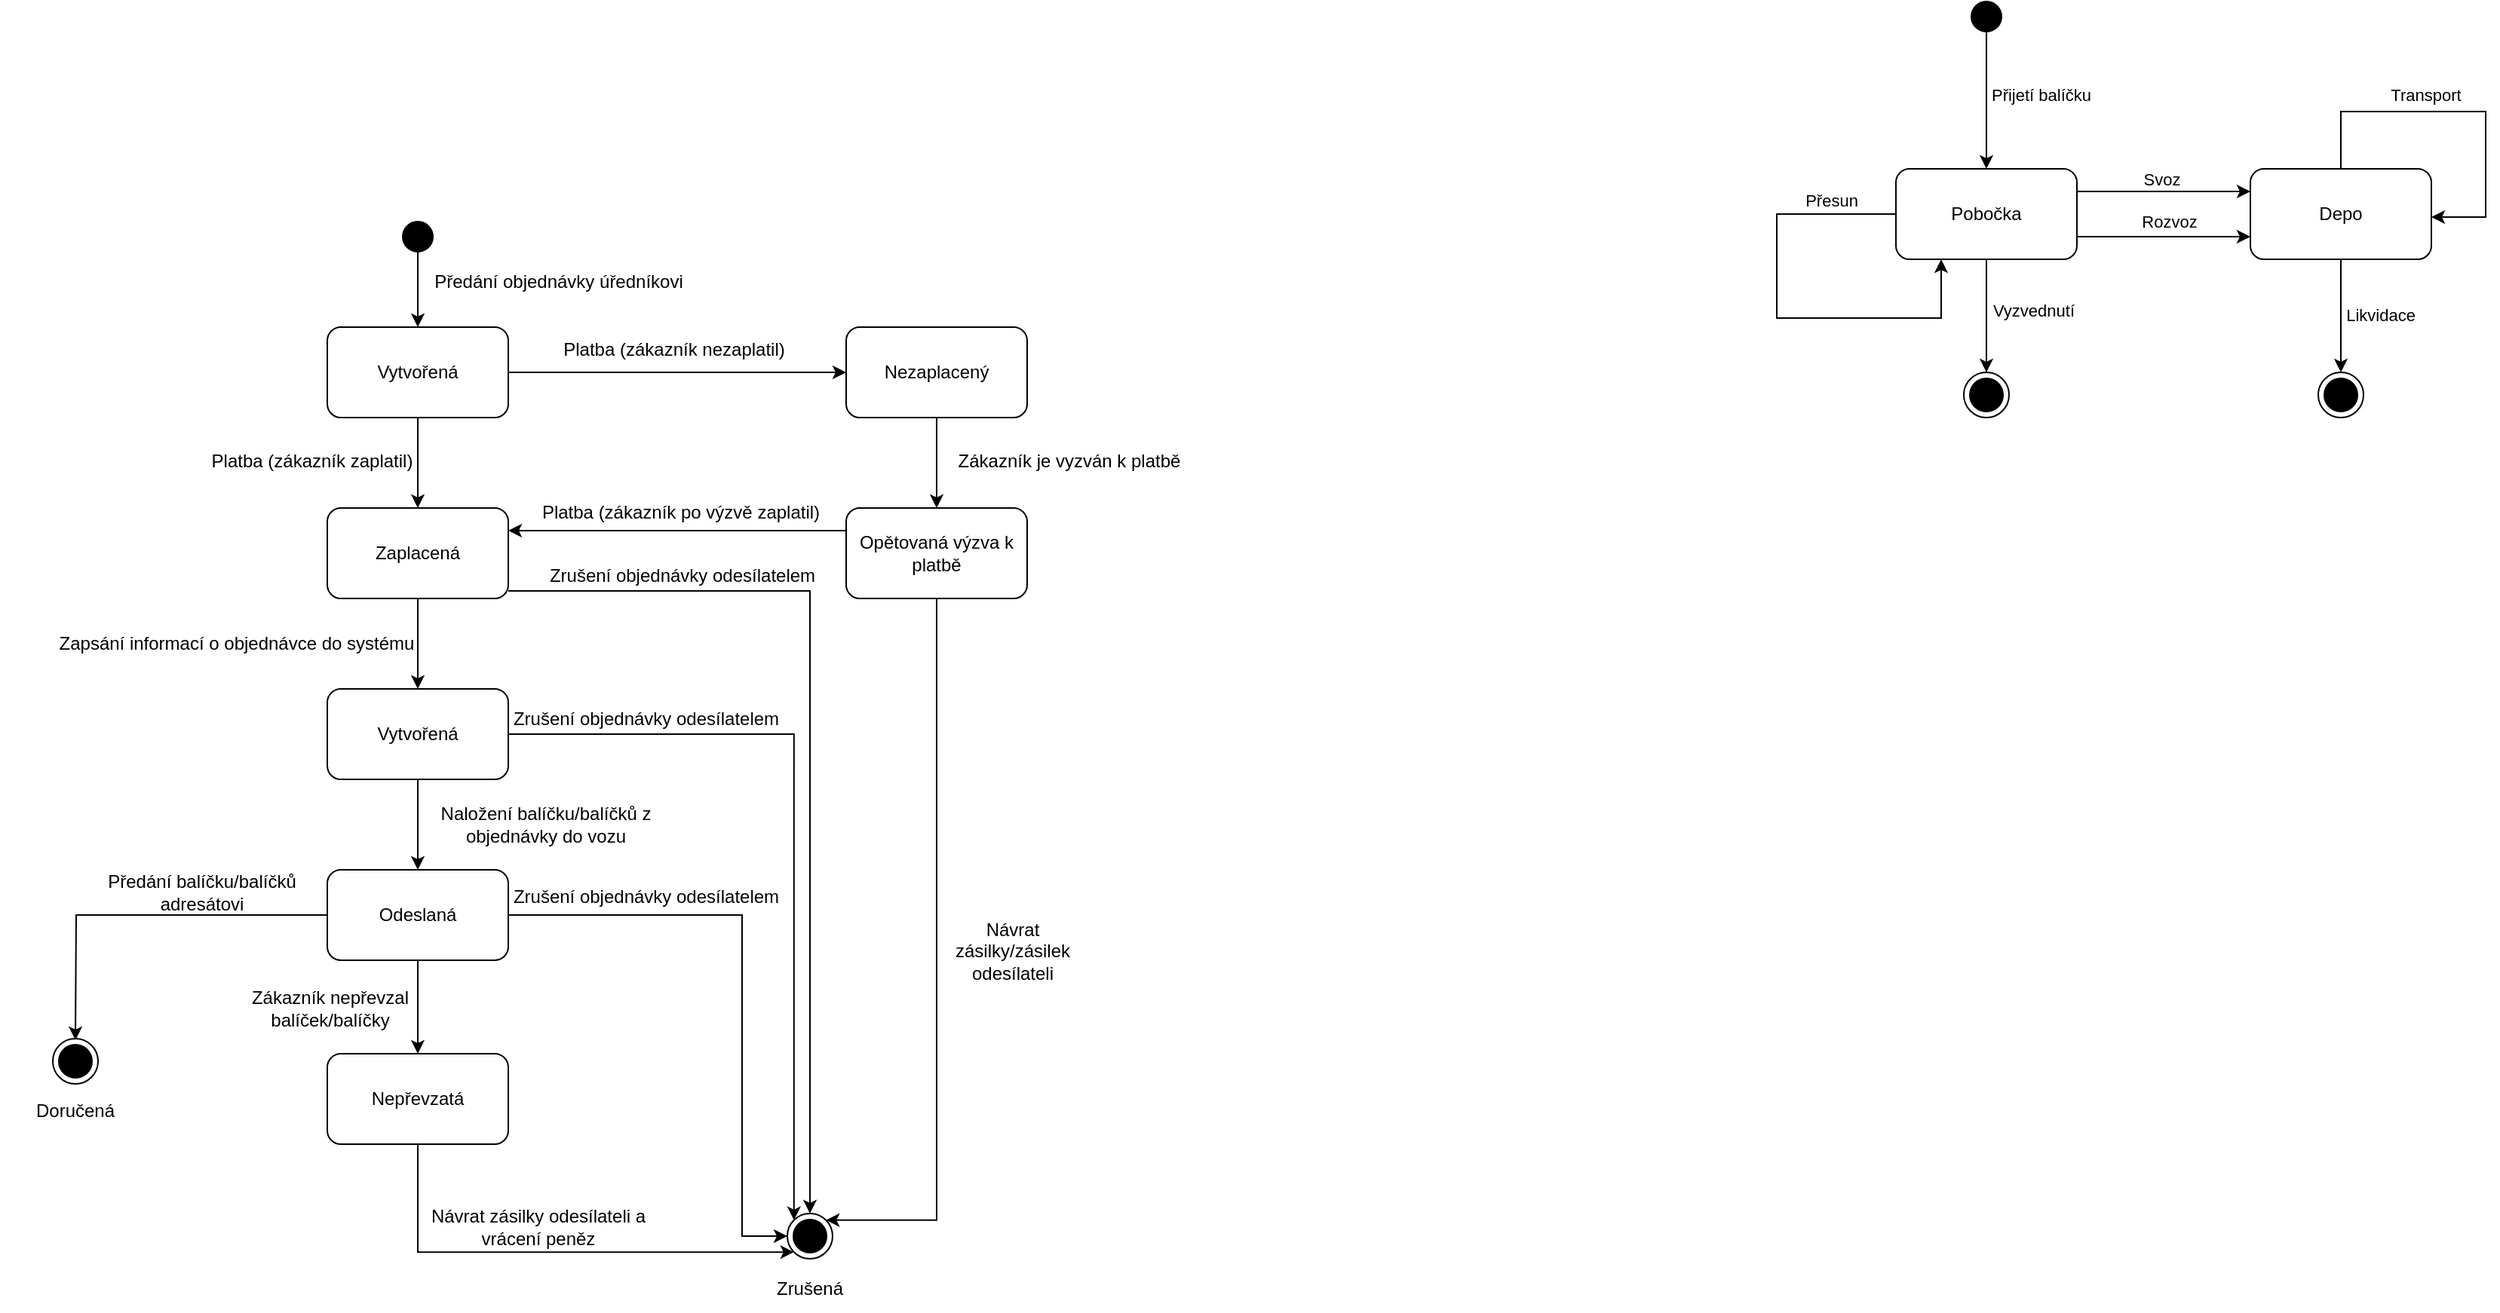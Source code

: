 <mxfile version="20.6.0" type="github">
  <diagram id="rpR0K2U36Uah1vizuBD5" name="Stránka-1">
    <mxGraphModel dx="1554" dy="1046" grid="0" gridSize="10" guides="1" tooltips="1" connect="1" arrows="1" fold="1" page="0" pageScale="1" pageWidth="1654" pageHeight="1169" math="0" shadow="0">
      <root>
        <mxCell id="0" />
        <mxCell id="1" parent="0" />
        <mxCell id="-f5b54AEYecCwIpN4mBD-33" style="edgeStyle=orthogonalEdgeStyle;rounded=0;orthogonalLoop=1;jettySize=auto;html=1;entryX=0.5;entryY=0;entryDx=0;entryDy=0;" parent="1" source="-f5b54AEYecCwIpN4mBD-25" target="-f5b54AEYecCwIpN4mBD-28" edge="1">
          <mxGeometry relative="1" as="geometry" />
        </mxCell>
        <mxCell id="-f5b54AEYecCwIpN4mBD-25" value="Vytvořená" style="rounded=1;whiteSpace=wrap;html=1;shadow=0;strokeColor=#000000;fillColor=#FFFFFF;" parent="1" vertex="1">
          <mxGeometry x="90" y="100" width="120" height="60" as="geometry" />
        </mxCell>
        <mxCell id="-f5b54AEYecCwIpN4mBD-31" style="edgeStyle=orthogonalEdgeStyle;rounded=0;orthogonalLoop=1;jettySize=auto;html=1;" parent="1" source="-f5b54AEYecCwIpN4mBD-26" target="-f5b54AEYecCwIpN4mBD-25" edge="1">
          <mxGeometry relative="1" as="geometry" />
        </mxCell>
        <mxCell id="-f5b54AEYecCwIpN4mBD-26" value="" style="ellipse;whiteSpace=wrap;html=1;aspect=fixed;fillColor=#000000;" parent="1" vertex="1">
          <mxGeometry x="140" y="30" width="20" height="20" as="geometry" />
        </mxCell>
        <mxCell id="-f5b54AEYecCwIpN4mBD-35" style="edgeStyle=orthogonalEdgeStyle;rounded=0;orthogonalLoop=1;jettySize=auto;html=1;entryX=0.5;entryY=0;entryDx=0;entryDy=0;" parent="1" source="-f5b54AEYecCwIpN4mBD-28" target="-f5b54AEYecCwIpN4mBD-29" edge="1">
          <mxGeometry relative="1" as="geometry" />
        </mxCell>
        <mxCell id="Tsy4HKC1q9n_s2O4C_9x-28" style="edgeStyle=orthogonalEdgeStyle;rounded=0;orthogonalLoop=1;jettySize=auto;html=1;entryX=0.5;entryY=0;entryDx=0;entryDy=0;" parent="1" source="-f5b54AEYecCwIpN4mBD-28" target="fB1UDGMZwwPNRB_myWk4-7" edge="1">
          <mxGeometry relative="1" as="geometry">
            <Array as="points">
              <mxPoint x="410" y="275" />
            </Array>
          </mxGeometry>
        </mxCell>
        <mxCell id="-f5b54AEYecCwIpN4mBD-28" value="Zaplacená" style="rounded=1;whiteSpace=wrap;html=1;shadow=0;strokeColor=#000000;fillColor=#FFFFFF;" parent="1" vertex="1">
          <mxGeometry x="90" y="220" width="120" height="60" as="geometry" />
        </mxCell>
        <mxCell id="-f5b54AEYecCwIpN4mBD-36" style="edgeStyle=orthogonalEdgeStyle;rounded=0;orthogonalLoop=1;jettySize=auto;html=1;entryX=0.5;entryY=0;entryDx=0;entryDy=0;" parent="1" source="-f5b54AEYecCwIpN4mBD-29" target="-f5b54AEYecCwIpN4mBD-30" edge="1">
          <mxGeometry relative="1" as="geometry" />
        </mxCell>
        <mxCell id="Tsy4HKC1q9n_s2O4C_9x-27" style="edgeStyle=orthogonalEdgeStyle;rounded=0;orthogonalLoop=1;jettySize=auto;html=1;entryX=0;entryY=0;entryDx=0;entryDy=0;" parent="1" source="-f5b54AEYecCwIpN4mBD-29" target="fB1UDGMZwwPNRB_myWk4-7" edge="1">
          <mxGeometry relative="1" as="geometry" />
        </mxCell>
        <mxCell id="-f5b54AEYecCwIpN4mBD-29" value="Vytvořená" style="rounded=1;whiteSpace=wrap;html=1;shadow=0;strokeColor=#000000;fillColor=#FFFFFF;" parent="1" vertex="1">
          <mxGeometry x="90" y="340" width="120" height="60" as="geometry" />
        </mxCell>
        <mxCell id="-f5b54AEYecCwIpN4mBD-37" style="edgeStyle=orthogonalEdgeStyle;rounded=0;orthogonalLoop=1;jettySize=auto;html=1;entryX=0.5;entryY=0;entryDx=0;entryDy=0;" parent="1" source="-f5b54AEYecCwIpN4mBD-30" edge="1">
          <mxGeometry relative="1" as="geometry">
            <mxPoint x="-77" y="573" as="targetPoint" />
          </mxGeometry>
        </mxCell>
        <mxCell id="Tsy4HKC1q9n_s2O4C_9x-5" style="edgeStyle=orthogonalEdgeStyle;rounded=0;orthogonalLoop=1;jettySize=auto;html=1;entryX=0;entryY=0.5;entryDx=0;entryDy=0;" parent="1" source="-f5b54AEYecCwIpN4mBD-30" target="fB1UDGMZwwPNRB_myWk4-7" edge="1">
          <mxGeometry relative="1" as="geometry">
            <mxPoint x="365.059" y="807" as="targetPoint" />
            <Array as="points">
              <mxPoint x="365" y="490" />
              <mxPoint x="365" y="703" />
            </Array>
          </mxGeometry>
        </mxCell>
        <mxCell id="Tsy4HKC1q9n_s2O4C_9x-11" style="edgeStyle=orthogonalEdgeStyle;rounded=0;orthogonalLoop=1;jettySize=auto;html=1;" parent="1" source="-f5b54AEYecCwIpN4mBD-30" target="fB1UDGMZwwPNRB_myWk4-4" edge="1">
          <mxGeometry relative="1" as="geometry" />
        </mxCell>
        <mxCell id="-f5b54AEYecCwIpN4mBD-30" value="Odeslaná" style="rounded=1;whiteSpace=wrap;html=1;shadow=0;strokeColor=#000000;fillColor=#FFFFFF;" parent="1" vertex="1">
          <mxGeometry x="90" y="460" width="120" height="60" as="geometry" />
        </mxCell>
        <mxCell id="-f5b54AEYecCwIpN4mBD-32" value="Předání objednávky úředníkovi" style="text;html=1;strokeColor=none;fillColor=none;align=center;verticalAlign=middle;whiteSpace=wrap;rounded=0;shadow=0;" parent="1" vertex="1">
          <mxGeometry x="155" y="55" width="177" height="30" as="geometry" />
        </mxCell>
        <mxCell id="-f5b54AEYecCwIpN4mBD-38" value="Platba (zákazník zaplatil)" style="text;html=1;strokeColor=none;fillColor=none;align=center;verticalAlign=middle;whiteSpace=wrap;rounded=0;shadow=0;" parent="1" vertex="1">
          <mxGeometry x="10" y="174" width="140" height="30" as="geometry" />
        </mxCell>
        <mxCell id="-f5b54AEYecCwIpN4mBD-39" value="Zapsání informací o objednávce do systému" style="text;html=1;strokeColor=none;fillColor=none;align=center;verticalAlign=middle;whiteSpace=wrap;rounded=0;shadow=0;" parent="1" vertex="1">
          <mxGeometry x="-90" y="295" width="240" height="30" as="geometry" />
        </mxCell>
        <mxCell id="-f5b54AEYecCwIpN4mBD-40" value="Naložení balíčku/balíčků z objednávky do vozu" style="text;html=1;strokeColor=none;fillColor=none;align=center;verticalAlign=middle;whiteSpace=wrap;rounded=0;shadow=0;" parent="1" vertex="1">
          <mxGeometry x="150" y="415" width="170" height="30" as="geometry" />
        </mxCell>
        <mxCell id="-f5b54AEYecCwIpN4mBD-43" value="Předání balíčku/balíčků adresátovi" style="text;html=1;strokeColor=none;fillColor=none;align=center;verticalAlign=middle;whiteSpace=wrap;rounded=0;shadow=0;" parent="1" vertex="1">
          <mxGeometry x="-68" y="460" width="150" height="30" as="geometry" />
        </mxCell>
        <mxCell id="-f5b54AEYecCwIpN4mBD-46" value="Nezaplacený" style="rounded=1;whiteSpace=wrap;html=1;shadow=0;strokeColor=#000000;fillColor=#FFFFFF;" parent="1" vertex="1">
          <mxGeometry x="434" y="100" width="120" height="60" as="geometry" />
        </mxCell>
        <mxCell id="-f5b54AEYecCwIpN4mBD-47" value="" style="endArrow=classic;html=1;rounded=0;exitX=1;exitY=0.5;exitDx=0;exitDy=0;entryX=0;entryY=0.5;entryDx=0;entryDy=0;" parent="1" source="-f5b54AEYecCwIpN4mBD-25" target="-f5b54AEYecCwIpN4mBD-46" edge="1">
          <mxGeometry width="50" height="50" relative="1" as="geometry">
            <mxPoint x="290" y="190" as="sourcePoint" />
            <mxPoint x="340" y="140" as="targetPoint" />
            <Array as="points">
              <mxPoint x="390" y="130" />
            </Array>
          </mxGeometry>
        </mxCell>
        <mxCell id="-f5b54AEYecCwIpN4mBD-48" value="Platba (zákazník nezaplatil)" style="text;html=1;strokeColor=none;fillColor=none;align=center;verticalAlign=middle;whiteSpace=wrap;rounded=0;shadow=0;" parent="1" vertex="1">
          <mxGeometry x="240" y="100" width="160" height="30" as="geometry" />
        </mxCell>
        <mxCell id="Tsy4HKC1q9n_s2O4C_9x-15" style="edgeStyle=orthogonalEdgeStyle;rounded=0;orthogonalLoop=1;jettySize=auto;html=1;entryX=0;entryY=1;entryDx=0;entryDy=0;" parent="1" source="fB1UDGMZwwPNRB_myWk4-4" target="fB1UDGMZwwPNRB_myWk4-7" edge="1">
          <mxGeometry relative="1" as="geometry">
            <mxPoint x="333" y="777" as="targetPoint" />
            <Array as="points">
              <mxPoint x="150" y="714" />
            </Array>
          </mxGeometry>
        </mxCell>
        <mxCell id="fB1UDGMZwwPNRB_myWk4-4" value="Nepřevzatá" style="rounded=1;whiteSpace=wrap;html=1;shadow=0;strokeColor=#000000;fillColor=#FFFFFF;" parent="1" vertex="1">
          <mxGeometry x="90" y="582" width="120" height="60" as="geometry" />
        </mxCell>
        <mxCell id="fB1UDGMZwwPNRB_myWk4-7" value="" style="ellipse;html=1;shape=endState;fillColor=#000000;strokeColor=default;" parent="1" vertex="1">
          <mxGeometry x="395" y="688" width="30" height="30" as="geometry" />
        </mxCell>
        <mxCell id="Tsy4HKC1q9n_s2O4C_9x-19" style="edgeStyle=orthogonalEdgeStyle;rounded=0;orthogonalLoop=1;jettySize=auto;html=1;entryX=1;entryY=0.25;entryDx=0;entryDy=0;" parent="1" source="fB1UDGMZwwPNRB_myWk4-8" target="-f5b54AEYecCwIpN4mBD-28" edge="1">
          <mxGeometry relative="1" as="geometry">
            <Array as="points">
              <mxPoint x="372" y="235" />
              <mxPoint x="372" y="235" />
            </Array>
          </mxGeometry>
        </mxCell>
        <mxCell id="Tsy4HKC1q9n_s2O4C_9x-30" style="edgeStyle=orthogonalEdgeStyle;rounded=0;orthogonalLoop=1;jettySize=auto;html=1;entryX=1;entryY=0;entryDx=0;entryDy=0;" parent="1" source="fB1UDGMZwwPNRB_myWk4-8" target="fB1UDGMZwwPNRB_myWk4-7" edge="1">
          <mxGeometry relative="1" as="geometry">
            <Array as="points">
              <mxPoint x="494" y="692" />
            </Array>
          </mxGeometry>
        </mxCell>
        <mxCell id="fB1UDGMZwwPNRB_myWk4-8" value="Opětovaná výzva k platbě" style="rounded=1;whiteSpace=wrap;html=1;shadow=0;strokeColor=#000000;fillColor=#FFFFFF;" parent="1" vertex="1">
          <mxGeometry x="434" y="220" width="120" height="60" as="geometry" />
        </mxCell>
        <mxCell id="fB1UDGMZwwPNRB_myWk4-9" value="" style="endArrow=classic;html=1;rounded=0;entryX=0.5;entryY=0;entryDx=0;entryDy=0;" parent="1" source="-f5b54AEYecCwIpN4mBD-46" target="fB1UDGMZwwPNRB_myWk4-8" edge="1">
          <mxGeometry width="50" height="50" relative="1" as="geometry">
            <mxPoint x="551" y="413" as="sourcePoint" />
            <mxPoint x="601" y="363" as="targetPoint" />
          </mxGeometry>
        </mxCell>
        <mxCell id="fB1UDGMZwwPNRB_myWk4-10" value="Zákazník je vyzván k platbě" style="text;html=1;strokeColor=none;fillColor=none;align=center;verticalAlign=middle;whiteSpace=wrap;rounded=0;shadow=0;" parent="1" vertex="1">
          <mxGeometry x="502" y="174" width="160" height="30" as="geometry" />
        </mxCell>
        <mxCell id="fB1UDGMZwwPNRB_myWk4-12" value="Platba (zákazník po výzvě zaplatil)" style="text;html=1;strokeColor=none;fillColor=none;align=center;verticalAlign=middle;whiteSpace=wrap;rounded=0;shadow=0;" parent="1" vertex="1">
          <mxGeometry x="228" y="208" width="193" height="30" as="geometry" />
        </mxCell>
        <mxCell id="fB1UDGMZwwPNRB_myWk4-15" style="edgeStyle=orthogonalEdgeStyle;rounded=0;orthogonalLoop=1;jettySize=auto;html=1;exitX=0.5;exitY=1;exitDx=0;exitDy=0;" parent="1" source="fB1UDGMZwwPNRB_myWk4-6" target="fB1UDGMZwwPNRB_myWk4-6" edge="1">
          <mxGeometry relative="1" as="geometry" />
        </mxCell>
        <mxCell id="fB1UDGMZwwPNRB_myWk4-16" value="Návrat zásilky/zásilek odesílateli" style="text;html=1;strokeColor=none;fillColor=none;align=center;verticalAlign=middle;whiteSpace=wrap;rounded=0;shadow=0;" parent="1" vertex="1">
          <mxGeometry x="487" y="499" width="115" height="30" as="geometry" />
        </mxCell>
        <mxCell id="fB1UDGMZwwPNRB_myWk4-17" value="Návrat zásilky odesílateli a vrácení peněz" style="text;html=1;strokeColor=none;fillColor=none;align=center;verticalAlign=middle;whiteSpace=wrap;rounded=0;shadow=0;" parent="1" vertex="1">
          <mxGeometry x="150" y="682" width="160" height="30" as="geometry" />
        </mxCell>
        <mxCell id="fB1UDGMZwwPNRB_myWk4-6" value="Zákazník nepřevzal balíček/balíčky" style="text;html=1;strokeColor=none;fillColor=none;align=center;verticalAlign=middle;whiteSpace=wrap;rounded=0;shadow=0;" parent="1" vertex="1">
          <mxGeometry x="7" y="537" width="170" height="30" as="geometry" />
        </mxCell>
        <mxCell id="Tsy4HKC1q9n_s2O4C_9x-21" value="Zrušení objednávky odesílatelem" style="text;html=1;strokeColor=none;fillColor=none;align=center;verticalAlign=middle;whiteSpace=wrap;rounded=0;shadow=0;" parent="1" vertex="1">
          <mxGeometry x="212" y="345" width="179" height="30" as="geometry" />
        </mxCell>
        <mxCell id="Tsy4HKC1q9n_s2O4C_9x-22" value="Zrušení objednávky odesílatelem" style="text;html=1;strokeColor=none;fillColor=none;align=center;verticalAlign=middle;whiteSpace=wrap;rounded=0;shadow=0;" parent="1" vertex="1">
          <mxGeometry x="228" y="250" width="195" height="30" as="geometry" />
        </mxCell>
        <mxCell id="Tsy4HKC1q9n_s2O4C_9x-24" value="" style="ellipse;html=1;shape=endState;fillColor=#000000;strokeColor=default;" parent="1" vertex="1">
          <mxGeometry x="-92" y="572" width="30" height="30" as="geometry" />
        </mxCell>
        <mxCell id="Tsy4HKC1q9n_s2O4C_9x-25" value="Doručená" style="text;html=1;strokeColor=none;fillColor=none;align=center;verticalAlign=middle;whiteSpace=wrap;rounded=0;shadow=0;" parent="1" vertex="1">
          <mxGeometry x="-127" y="605" width="100" height="30" as="geometry" />
        </mxCell>
        <mxCell id="Tsy4HKC1q9n_s2O4C_9x-32" value="Zrušená" style="text;html=1;strokeColor=none;fillColor=none;align=center;verticalAlign=middle;whiteSpace=wrap;rounded=0;shadow=0;" parent="1" vertex="1">
          <mxGeometry x="360" y="723" width="100" height="30" as="geometry" />
        </mxCell>
        <mxCell id="Tsy4HKC1q9n_s2O4C_9x-43" value="Svoz" style="edgeStyle=orthogonalEdgeStyle;rounded=0;orthogonalLoop=1;jettySize=auto;html=1;entryX=0;entryY=0.25;entryDx=0;entryDy=0;" parent="1" source="Tsy4HKC1q9n_s2O4C_9x-33" target="Tsy4HKC1q9n_s2O4C_9x-34" edge="1">
          <mxGeometry x="-0.026" y="8" relative="1" as="geometry">
            <Array as="points">
              <mxPoint x="1353" y="10" />
              <mxPoint x="1353" y="10" />
            </Array>
            <mxPoint as="offset" />
          </mxGeometry>
        </mxCell>
        <mxCell id="Tsy4HKC1q9n_s2O4C_9x-44" value="Rozvoz" style="edgeStyle=orthogonalEdgeStyle;rounded=0;orthogonalLoop=1;jettySize=auto;html=1;entryX=0;entryY=0.75;entryDx=0;entryDy=0;" parent="1" source="Tsy4HKC1q9n_s2O4C_9x-33" target="Tsy4HKC1q9n_s2O4C_9x-34" edge="1">
          <mxGeometry x="0.052" y="10" relative="1" as="geometry">
            <mxPoint x="1553" y="39" as="targetPoint" />
            <Array as="points">
              <mxPoint x="1291" y="40" />
              <mxPoint x="1291" y="40" />
            </Array>
            <mxPoint as="offset" />
          </mxGeometry>
        </mxCell>
        <mxCell id="Tsy4HKC1q9n_s2O4C_9x-46" value="Vyzvednutí" style="edgeStyle=orthogonalEdgeStyle;rounded=0;orthogonalLoop=1;jettySize=auto;html=1;entryX=0.5;entryY=0;entryDx=0;entryDy=0;" parent="1" source="Tsy4HKC1q9n_s2O4C_9x-33" target="Tsy4HKC1q9n_s2O4C_9x-45" edge="1">
          <mxGeometry x="-0.093" y="31" relative="1" as="geometry">
            <mxPoint as="offset" />
          </mxGeometry>
        </mxCell>
        <mxCell id="Tsy4HKC1q9n_s2O4C_9x-48" value="Přesun" style="edgeStyle=orthogonalEdgeStyle;rounded=0;orthogonalLoop=1;jettySize=auto;html=1;entryX=0.25;entryY=1;entryDx=0;entryDy=0;" parent="1" source="Tsy4HKC1q9n_s2O4C_9x-33" target="Tsy4HKC1q9n_s2O4C_9x-33" edge="1">
          <mxGeometry x="-0.71" y="-9" relative="1" as="geometry">
            <mxPoint x="1067" y="94" as="targetPoint" />
            <Array as="points">
              <mxPoint x="1051" y="25" />
              <mxPoint x="1051" y="94" />
              <mxPoint x="1160" y="94" />
            </Array>
            <mxPoint as="offset" />
          </mxGeometry>
        </mxCell>
        <mxCell id="Tsy4HKC1q9n_s2O4C_9x-33" value="Pobočka" style="rounded=1;whiteSpace=wrap;html=1;" parent="1" vertex="1">
          <mxGeometry x="1130" y="-5" width="120" height="60" as="geometry" />
        </mxCell>
        <mxCell id="Tsy4HKC1q9n_s2O4C_9x-50" style="edgeStyle=orthogonalEdgeStyle;rounded=0;orthogonalLoop=1;jettySize=auto;html=1;" parent="1" source="Tsy4HKC1q9n_s2O4C_9x-34" target="Tsy4HKC1q9n_s2O4C_9x-34" edge="1">
          <mxGeometry relative="1" as="geometry">
            <mxPoint x="1472" y="-86" as="targetPoint" />
            <Array as="points">
              <mxPoint x="1425" y="-43" />
              <mxPoint x="1521" y="-43" />
              <mxPoint x="1521" y="27" />
            </Array>
          </mxGeometry>
        </mxCell>
        <mxCell id="Tsy4HKC1q9n_s2O4C_9x-51" value="Transport" style="edgeLabel;html=1;align=center;verticalAlign=middle;resizable=0;points=[];" parent="Tsy4HKC1q9n_s2O4C_9x-50" vertex="1" connectable="0">
          <mxGeometry x="-0.075" y="-3" relative="1" as="geometry">
            <mxPoint x="-17" y="-14" as="offset" />
          </mxGeometry>
        </mxCell>
        <mxCell id="Tsy4HKC1q9n_s2O4C_9x-53" value="Likvidace" style="edgeStyle=orthogonalEdgeStyle;rounded=0;orthogonalLoop=1;jettySize=auto;html=1;entryX=0.5;entryY=0;entryDx=0;entryDy=0;" parent="1" source="Tsy4HKC1q9n_s2O4C_9x-34" target="Tsy4HKC1q9n_s2O4C_9x-52" edge="1">
          <mxGeometry x="-0.013" y="26" relative="1" as="geometry">
            <Array as="points">
              <mxPoint x="1425" y="95" />
              <mxPoint x="1425" y="95" />
            </Array>
            <mxPoint as="offset" />
          </mxGeometry>
        </mxCell>
        <mxCell id="Tsy4HKC1q9n_s2O4C_9x-34" value="Depo" style="rounded=1;whiteSpace=wrap;html=1;" parent="1" vertex="1">
          <mxGeometry x="1365" y="-5" width="120" height="60" as="geometry" />
        </mxCell>
        <mxCell id="Tsy4HKC1q9n_s2O4C_9x-36" value="Přijetí balíčku" style="edgeStyle=orthogonalEdgeStyle;rounded=0;orthogonalLoop=1;jettySize=auto;html=1;exitX=0.5;exitY=1;exitDx=0;exitDy=0;" parent="1" source="Tsy4HKC1q9n_s2O4C_9x-35" target="Tsy4HKC1q9n_s2O4C_9x-33" edge="1">
          <mxGeometry x="-0.077" y="36" relative="1" as="geometry">
            <mxPoint as="offset" />
          </mxGeometry>
        </mxCell>
        <mxCell id="Tsy4HKC1q9n_s2O4C_9x-35" value="" style="ellipse;whiteSpace=wrap;html=1;aspect=fixed;fillColor=#000000;" parent="1" vertex="1">
          <mxGeometry x="1180" y="-116" width="20" height="20" as="geometry" />
        </mxCell>
        <mxCell id="Tsy4HKC1q9n_s2O4C_9x-40" value="Zrušení objednávky odesílatelem" style="text;html=1;strokeColor=none;fillColor=none;align=center;verticalAlign=middle;whiteSpace=wrap;rounded=0;shadow=0;" parent="1" vertex="1">
          <mxGeometry x="212" y="463" width="179" height="30" as="geometry" />
        </mxCell>
        <mxCell id="Tsy4HKC1q9n_s2O4C_9x-45" value="" style="ellipse;html=1;shape=endState;fillColor=#000000;strokeColor=default;" parent="1" vertex="1">
          <mxGeometry x="1175" y="130" width="30" height="30" as="geometry" />
        </mxCell>
        <mxCell id="Tsy4HKC1q9n_s2O4C_9x-52" value="" style="ellipse;html=1;shape=endState;fillColor=#000000;strokeColor=default;" parent="1" vertex="1">
          <mxGeometry x="1410" y="130" width="30" height="30" as="geometry" />
        </mxCell>
      </root>
    </mxGraphModel>
  </diagram>
</mxfile>
